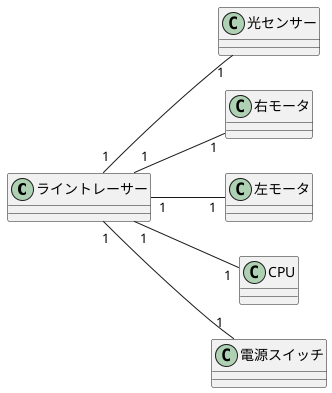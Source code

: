 @startuml クラス図
left to right direction
class ライントレーサー{}
class 光センサー{}
class 右モータ{}
class 左モータ{}
class CPU{}
class 電源スイッチ{}
ライントレーサー "1" -- "1" 光センサー
ライントレーサー "1" -- "1" 右モータ
ライントレーサー "1" -- "1" 左モータ
ライントレーサー "1" -- "1" CPU
ライントレーサー "1" -- "1" 電源スイッチ
@enduml